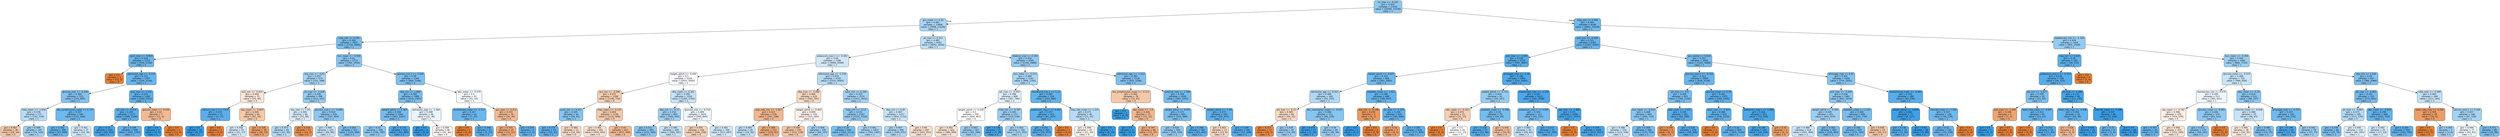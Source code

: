 digraph Tree {
node [shape=box, style="filled, rounded", color="black", fontname="helvetica"] ;
edge [fontname="helvetica"] ;
0 [label="inr_max <= -0.197\ngini = 0.425\nsamples = 21192\nvalue = [10260, 23230]\nclass = 1", fillcolor="#90c8f0"] ;
1 [label="gcs_motor <= 0.26\ngini = 0.461\nsamples = 13006\nvalue = [7408, 13126]\nclass = 1", fillcolor="#a9d4f4"] ;
0 -> 1 [labeldistance=2.5, labelangle=45, headlabel="True"] ;
2 [label="mbp_min <= 0.034\ngini = 0.368\nsamples = 3425\nvalue = [1316, 4090]\nclass = 1", fillcolor="#79bded"] ;
1 -> 2 ;
3 [label="spo2_max <= -9.903\ngini = 0.318\nsamples = 1712\nvalue = [534, 2156]\nclass = 1", fillcolor="#6ab5eb"] ;
2 -> 3 ;
4 [label="gini = 0.0\nsamples = 5\nvalue = [10, 0]\nclass = 0", fillcolor="#e58139"] ;
3 -> 4 ;
5 [label="admission_age <= -0.214\ngini = 0.315\nsamples = 1707\nvalue = [524, 2156]\nclass = 1", fillcolor="#69b5eb"] ;
3 -> 5 ;
6 [label="glucose_max <= -0.456\ngini = 0.394\nsamples = 523\nvalue = [224, 605]\nclass = 1", fillcolor="#82c1ef"] ;
5 -> 6 ;
7 [label="mbp_mean <= -1.058\ngini = 0.476\nsamples = 177\nvalue = [102, 159]\nclass = 1", fillcolor="#b8dcf6"] ;
6 -> 7 ;
8 [label="gini = 0.463\nsamples = 30\nvalue = [28, 16]\nclass = 0", fillcolor="#f4c9aa"] ;
7 -> 8 ;
9 [label="gini = 0.449\nsamples = 147\nvalue = [74, 143]\nclass = 1", fillcolor="#9fd0f2"] ;
7 -> 9 ;
10 [label="abs_lymphocytes_mean <= 0.137\ngini = 0.337\nsamples = 346\nvalue = [122, 446]\nclass = 1", fillcolor="#6fb8ec"] ;
6 -> 10 ;
11 [label="gini = 0.302\nsamples = 309\nvalue = [93, 408]\nclass = 1", fillcolor="#66b3eb"] ;
10 -> 11 ;
12 [label="gini = 0.491\nsamples = 37\nvalue = [29, 38]\nclass = 1", fillcolor="#d0e8f9"] ;
10 -> 12 ;
13 [label="po2_max <= 2.332\ngini = 0.272\nsamples = 1184\nvalue = [300, 1551]\nclass = 1", fillcolor="#5fb0ea"] ;
5 -> 13 ;
14 [label="ph_min <= -0.914\ngini = 0.265\nsamples = 1177\nvalue = [289, 1546]\nclass = 1", fillcolor="#5eafea"] ;
13 -> 14 ;
15 [label="gini = 0.14\nsamples = 229\nvalue = [29, 353]\nclass = 1", fillcolor="#49a5e7"] ;
14 -> 15 ;
16 [label="gini = 0.294\nsamples = 948\nvalue = [260, 1193]\nclass = 1", fillcolor="#64b2eb"] ;
14 -> 16 ;
17 [label="glucose_mean <= -0.059\ngini = 0.43\nsamples = 7\nvalue = [11, 5]\nclass = 0", fillcolor="#f1ba93"] ;
13 -> 17 ;
18 [label="gini = 0.0\nsamples = 3\nvalue = [0, 5]\nclass = 1", fillcolor="#399de5"] ;
17 -> 18 ;
19 [label="gini = 0.0\nsamples = 4\nvalue = [11, 0]\nclass = 0", fillcolor="#e58139"] ;
17 -> 19 ;
20 [label="bun_mean <= -0.566\ngini = 0.41\nsamples = 1713\nvalue = [782, 1934]\nclass = 1", fillcolor="#89c5f0"] ;
2 -> 20 ;
21 [label="sbp_max <= -0.83\ngini = 0.457\nsamples = 573\nvalue = [322, 588]\nclass = 1", fillcolor="#a5d3f3"] ;
20 -> 21 ;
22 [label="po2_min <= -0.825\ngini = 0.494\nsamples = 75\nvalue = [70, 56]\nclass = 0", fillcolor="#fae6d7"] ;
21 -> 22 ;
23 [label="calcium_max.1 <= 7.925\ngini = 0.255\nsamples = 11\nvalue = [3, 17]\nclass = 1", fillcolor="#5caeea"] ;
22 -> 23 ;
24 [label="gini = 0.0\nsamples = 10\nvalue = [0, 17]\nclass = 1", fillcolor="#399de5"] ;
23 -> 24 ;
25 [label="gini = 0.0\nsamples = 1\nvalue = [3, 0]\nclass = 0", fillcolor="#e58139"] ;
23 -> 25 ;
26 [label="sbp_mean <= -0.803\ngini = 0.465\nsamples = 64\nvalue = [67, 39]\nclass = 0", fillcolor="#f4caac"] ;
22 -> 26 ;
27 [label="gini = 0.492\nsamples = 25\nvalue = [21, 27]\nclass = 1", fillcolor="#d3e9f9"] ;
26 -> 27 ;
28 [label="gini = 0.328\nsamples = 39\nvalue = [46, 12]\nclass = 0", fillcolor="#eca26d"] ;
26 -> 28 ;
29 [label="ph_max <= -0.626\ngini = 0.436\nsamples = 498\nvalue = [252, 532]\nclass = 1", fillcolor="#97cbf1"] ;
21 -> 29 ;
30 [label="sbp_max <= 1.29\ngini = 0.494\nsamples = 80\nvalue = [55, 68]\nclass = 1", fillcolor="#d9ecfa"] ;
29 -> 30 ;
31 [label="gini = 0.473\nsamples = 69\nvalue = [41, 66]\nclass = 1", fillcolor="#b4daf5"] ;
30 -> 31 ;
32 [label="gini = 0.219\nsamples = 11\nvalue = [14, 2]\nclass = 0", fillcolor="#e99355"] ;
30 -> 32 ;
33 [label="glucose_max.2 <= -0.489\ngini = 0.418\nsamples = 418\nvalue = [197, 464]\nclass = 1", fillcolor="#8dc7f0"] ;
29 -> 33 ;
34 [label="gini = 0.487\nsamples = 107\nvalue = [69, 96]\nclass = 1", fillcolor="#c7e3f8"] ;
33 -> 34 ;
35 [label="gini = 0.383\nsamples = 311\nvalue = [128, 368]\nclass = 1", fillcolor="#7ebfee"] ;
33 -> 35 ;
36 [label="glucose_min.2 <= 2.028\ngini = 0.38\nsamples = 1140\nvalue = [460, 1346]\nclass = 1", fillcolor="#7dbeee"] ;
20 -> 36 ;
37 [label="dbp_min <= 1.869\ngini = 0.368\nsamples = 1088\nvalue = [419, 1303]\nclass = 1", fillcolor="#79bded"] ;
36 -> 37 ;
38 [label="weight_admit <= 0.365\ngini = 0.358\nsamples = 1042\nvalue = [387, 1267]\nclass = 1", fillcolor="#75bbed"] ;
37 -> 38 ;
39 [label="gini = 0.42\nsamples = 708\nvalue = [336, 782]\nclass = 1", fillcolor="#8ec7f0"] ;
38 -> 39 ;
40 [label="gini = 0.172\nsamples = 334\nvalue = [51, 485]\nclass = 1", fillcolor="#4ea7e8"] ;
38 -> 40 ;
41 [label="admission_age <= -1.564\ngini = 0.498\nsamples = 46\nvalue = [32, 36]\nclass = 1", fillcolor="#e9f4fc"] ;
37 -> 41 ;
42 [label="gini = 0.0\nsamples = 6\nvalue = [0, 6]\nclass = 1", fillcolor="#399de5"] ;
41 -> 42 ;
43 [label="gini = 0.499\nsamples = 40\nvalue = [32, 30]\nclass = 0", fillcolor="#fdf7f3"] ;
41 -> 43 ;
44 [label="wbc_mean <= -0.076\ngini = 0.5\nsamples = 52\nvalue = [41, 43]\nclass = 1", fillcolor="#f6fafe"] ;
36 -> 44 ;
45 [label="bicarbonate_mean <= -2.311\ngini = 0.327\nsamples = 22\nvalue = [7, 27]\nclass = 1", fillcolor="#6cb6ec"] ;
44 -> 45 ;
46 [label="gini = 0.0\nsamples = 1\nvalue = [2, 0]\nclass = 0", fillcolor="#e58139"] ;
45 -> 46 ;
47 [label="gini = 0.264\nsamples = 21\nvalue = [5, 27]\nclass = 1", fillcolor="#5eafea"] ;
45 -> 47 ;
48 [label="gcs_eyes <= 0.412\ngini = 0.435\nsamples = 30\nvalue = [34, 16]\nclass = 0", fillcolor="#f1bc96"] ;
44 -> 48 ;
49 [label="gini = 0.375\nsamples = 25\nvalue = [33, 11]\nclass = 0", fillcolor="#eeab7b"] ;
48 -> 49 ;
50 [label="gini = 0.278\nsamples = 5\nvalue = [1, 5]\nclass = 1", fillcolor="#61b1ea"] ;
48 -> 50 ;
51 [label="ph_max <= 0.152\ngini = 0.481\nsamples = 9581\nvalue = [6092, 9036]\nclass = 1", fillcolor="#bedff7"] ;
1 -> 51 ;
52 [label="potassium_max.1 <= -0.392\ngini = 0.49\nsamples = 7296\nvalue = [4948, 6548]\nclass = 1", fillcolor="#cfe7f9"] ;
51 -> 52 ;
53 [label="weight_admit <= -0.444\ngini = 0.5\nsamples = 3104\nvalue = [2415, 2505]\nclass = 1", fillcolor="#f8fbfe"] ;
52 -> 53 ;
54 [label="gcs_min <= -0.398\ngini = 0.472\nsamples = 1184\nvalue = [1146, 710]\nclass = 0", fillcolor="#f5cfb4"] ;
53 -> 54 ;
55 [label="pco2_min <= 0.311\ngini = 0.405\nsamples = 56\nvalue = [24, 61]\nclass = 1", fillcolor="#87c4ef"] ;
54 -> 55 ;
56 [label="gini = 0.274\nsamples = 43\nvalue = [10, 51]\nclass = 1", fillcolor="#60b0ea"] ;
55 -> 56 ;
57 [label="gini = 0.486\nsamples = 13\nvalue = [14, 10]\nclass = 0", fillcolor="#f8dbc6"] ;
55 -> 57 ;
58 [label="mbp_mean <= -0.235\ngini = 0.464\nsamples = 1128\nvalue = [1122, 649]\nclass = 0", fillcolor="#f4caac"] ;
54 -> 58 ;
59 [label="gini = 0.491\nsamples = 501\nvalue = [450, 343]\nclass = 0", fillcolor="#f9e1d0"] ;
58 -> 59 ;
60 [label="gini = 0.43\nsamples = 627\nvalue = [672, 306]\nclass = 0", fillcolor="#f1ba93"] ;
58 -> 60 ;
61 [label="dbp_mean <= 0.301\ngini = 0.485\nsamples = 1920\nvalue = [1269, 1795]\nclass = 1", fillcolor="#c5e2f7"] ;
53 -> 61 ;
62 [label="dbp_min <= -0.17\ngini = 0.452\nsamples = 895\nvalue = [500, 950]\nclass = 1", fillcolor="#a1d1f3"] ;
61 -> 62 ;
63 [label="gini = 0.411\nsamples = 495\nvalue = [232, 569]\nclass = 1", fillcolor="#8ac5f0"] ;
62 -> 63 ;
64 [label="gini = 0.485\nsamples = 400\nvalue = [268, 381]\nclass = 1", fillcolor="#c4e2f7"] ;
62 -> 64 ;
65 [label="glucose_max <= -0.754\ngini = 0.499\nsamples = 1025\nvalue = [769, 845]\nclass = 1", fillcolor="#edf6fd"] ;
61 -> 65 ;
66 [label="gini = 0.476\nsamples = 256\nvalue = [246, 158]\nclass = 0", fillcolor="#f6d2b8"] ;
65 -> 66 ;
67 [label="gini = 0.491\nsamples = 769\nvalue = [523, 687]\nclass = 1", fillcolor="#d0e8f9"] ;
65 -> 67 ;
68 [label="admission_age <= -1.159\ngini = 0.474\nsamples = 4192\nvalue = [2533, 4043]\nclass = 1", fillcolor="#b5daf5"] ;
52 -> 68 ;
69 [label="dbp_max <= -0.082\ngini = 0.484\nsamples = 618\nvalue = [562, 391]\nclass = 0", fillcolor="#f7d9c3"] ;
68 -> 69 ;
70 [label="resp_rate_min <= -1.057\ngini = 0.423\nsamples = 239\nvalue = [247, 108]\nclass = 0", fillcolor="#f0b890"] ;
69 -> 70 ;
71 [label="gini = 0.483\nsamples = 28\nvalue = [18, 26]\nclass = 1", fillcolor="#c2e1f7"] ;
70 -> 71 ;
72 [label="gini = 0.388\nsamples = 211\nvalue = [229, 82]\nclass = 0", fillcolor="#eeae80"] ;
70 -> 72 ;
73 [label="weight_admit <= 0.403\ngini = 0.499\nsamples = 379\nvalue = [315, 283]\nclass = 0", fillcolor="#fcf2eb"] ;
69 -> 73 ;
74 [label="gini = 0.459\nsamples = 235\nvalue = [231, 128]\nclass = 0", fillcolor="#f3c7a7"] ;
73 -> 74 ;
75 [label="gini = 0.456\nsamples = 144\nvalue = [84, 155]\nclass = 1", fillcolor="#a4d2f3"] ;
73 -> 75 ;
76 [label="spo2_min <= 0.268\ngini = 0.455\nsamples = 3574\nvalue = [1971, 3652]\nclass = 1", fillcolor="#a4d2f3"] ;
68 -> 76 ;
77 [label="mbp_min <= -0.13\ngini = 0.431\nsamples = 2347\nvalue = [1155, 2520]\nclass = 1", fillcolor="#94caf1"] ;
76 -> 77 ;
78 [label="gini = 0.37\nsamples = 944\nvalue = [362, 1113]\nclass = 1", fillcolor="#79bded"] ;
77 -> 78 ;
79 [label="gini = 0.461\nsamples = 1403\nvalue = [793, 1407]\nclass = 1", fillcolor="#a9d4f4"] ;
77 -> 79 ;
80 [label="dbp_min <= 0.85\ngini = 0.487\nsamples = 1227\nvalue = [816, 1132]\nclass = 1", fillcolor="#c8e4f8"] ;
76 -> 80 ;
81 [label="gini = 0.467\nsamples = 940\nvalue = [549, 931]\nclass = 1", fillcolor="#aed7f4"] ;
80 -> 81 ;
82 [label="gini = 0.49\nsamples = 287\nvalue = [267, 201]\nclass = 0", fillcolor="#f9e0ce"] ;
80 -> 82 ;
83 [label="totalco2_max <= 0.244\ngini = 0.432\nsamples = 2285\nvalue = [1144, 2488]\nclass = 1", fillcolor="#94caf1"] ;
51 -> 83 ;
84 [label="bun_mean <= -0.223\ngini = 0.464\nsamples = 1167\nvalue = [689, 1192]\nclass = 1", fillcolor="#abd6f4"] ;
83 -> 84 ;
85 [label="ptt_max <= -0.352\ngini = 0.496\nsamples = 808\nvalue = [587, 706]\nclass = 1", fillcolor="#deeefb"] ;
84 -> 85 ;
86 [label="weight_admit <= 0.228\ngini = 0.5\nsamples = 591\nvalue = [469, 467]\nclass = 0", fillcolor="#fffefe"] ;
85 -> 86 ;
87 [label="gini = 0.492\nsamples = 424\nvalue = [386, 299]\nclass = 0", fillcolor="#f9e3d2"] ;
86 -> 87 ;
88 [label="gini = 0.443\nsamples = 167\nvalue = [83, 168]\nclass = 1", fillcolor="#9bcdf2"] ;
86 -> 88 ;
89 [label="mbp_min <= -0.787\ngini = 0.443\nsamples = 217\nvalue = [118, 239]\nclass = 1", fillcolor="#9bcdf2"] ;
85 -> 89 ;
90 [label="gini = 0.136\nsamples = 25\nvalue = [3, 38]\nclass = 1", fillcolor="#49a5e7"] ;
89 -> 90 ;
91 [label="gini = 0.463\nsamples = 192\nvalue = [115, 201]\nclass = 1", fillcolor="#aad5f4"] ;
89 -> 91 ;
92 [label="hematocrit_min.1 <= 1.13\ngini = 0.287\nsamples = 359\nvalue = [102, 486]\nclass = 1", fillcolor="#63b2ea"] ;
84 -> 92 ;
93 [label="potassium_max.1 <= 4.443\ngini = 0.257\nsamples = 323\nvalue = [81, 453]\nclass = 1", fillcolor="#5cafea"] ;
92 -> 93 ;
94 [label="gini = 0.251\nsamples = 322\nvalue = [78, 453]\nclass = 1", fillcolor="#5baee9"] ;
93 -> 94 ;
95 [label="gini = 0.0\nsamples = 1\nvalue = [3, 0]\nclass = 0", fillcolor="#e58139"] ;
93 -> 95 ;
96 [label="resp_rate_mean <= 1.525\ngini = 0.475\nsamples = 36\nvalue = [21, 33]\nclass = 1", fillcolor="#b7dbf6"] ;
92 -> 96 ;
97 [label="gini = 0.499\nsamples = 29\nvalue = [21, 19]\nclass = 0", fillcolor="#fdf3ec"] ;
96 -> 97 ;
98 [label="gini = 0.0\nsamples = 7\nvalue = [0, 14]\nclass = 1", fillcolor="#399de5"] ;
96 -> 98 ;
99 [label="admission_age <= -1.512\ngini = 0.385\nsamples = 1118\nvalue = [455, 1296]\nclass = 1", fillcolor="#7fbfee"] ;
83 -> 99 ;
100 [label="abs_lymphocytes_mean <= -0.121\ngini = 0.462\nsamples = 78\nvalue = [72, 41]\nclass = 0", fillcolor="#f4c9aa"] ;
99 -> 100 ;
101 [label="gini = 0.0\nsamples = 5\nvalue = [0, 9]\nclass = 1", fillcolor="#399de5"] ;
100 -> 101 ;
102 [label="sbp_mean <= -1.0\ngini = 0.426\nsamples = 73\nvalue = [72, 32]\nclass = 0", fillcolor="#f1b991"] ;
100 -> 102 ;
103 [label="gini = 0.0\nsamples = 5\nvalue = [0, 5]\nclass = 1", fillcolor="#399de5"] ;
102 -> 103 ;
104 [label="gini = 0.397\nsamples = 68\nvalue = [72, 27]\nclass = 0", fillcolor="#efb083"] ;
102 -> 104 ;
105 [label="totalco2_max <= 1.588\ngini = 0.358\nsamples = 1040\nvalue = [383, 1255]\nclass = 1", fillcolor="#75bbed"] ;
99 -> 105 ;
106 [label="weight_admit <= 0.025\ngini = 0.375\nsamples = 843\nvalue = [333, 998]\nclass = 1", fillcolor="#7bbeee"] ;
105 -> 106 ;
107 [label="gini = 0.428\nsamples = 500\nvalue = [250, 556]\nclass = 1", fillcolor="#92c9f1"] ;
106 -> 107 ;
108 [label="gini = 0.266\nsamples = 343\nvalue = [83, 442]\nclass = 1", fillcolor="#5eafea"] ;
106 -> 108 ;
109 [label="weight_admit <= -1.44\ngini = 0.273\nsamples = 197\nvalue = [50, 257]\nclass = 1", fillcolor="#60b0ea"] ;
105 -> 109 ;
110 [label="gini = 0.483\nsamples = 13\nvalue = [13, 9]\nclass = 0", fillcolor="#f7d8c2"] ;
109 -> 110 ;
111 [label="gini = 0.226\nsamples = 184\nvalue = [37, 248]\nclass = 1", fillcolor="#57ace9"] ;
109 -> 111 ;
112 [label="mbp_min <= 0.399\ngini = 0.343\nsamples = 8186\nvalue = [2852, 10104]\nclass = 1", fillcolor="#71b9ec"] ;
0 -> 112 [labeldistance=2.5, labelangle=-45, headlabel="False"] ;
113 [label="po2_min <= -0.199\ngini = 0.311\nsamples = 6362\nvalue = [1947, 8165]\nclass = 1", fillcolor="#68b4eb"] ;
112 -> 113 ;
114 [label="po2_max <= -1.083\ngini = 0.239\nsamples = 2712\nvalue = [595, 3697]\nclass = 1", fillcolor="#59ade9"] ;
113 -> 114 ;
115 [label="weight_admit <= -0.837\ngini = 0.343\nsamples = 808\nvalue = [283, 1002]\nclass = 1", fillcolor="#71b9ec"] ;
114 -> 115 ;
116 [label="admission_age <= -0.021\ngini = 0.469\nsamples = 160\nvalue = [93, 155]\nclass = 1", fillcolor="#b0d8f5"] ;
115 -> 116 ;
117 [label="ptt_max <= -0.23\ngini = 0.485\nsamples = 49\nvalue = [44, 31]\nclass = 0", fillcolor="#f7dac4"] ;
116 -> 117 ;
118 [label="gini = 0.117\nsamples = 17\nvalue = [30, 2]\nclass = 0", fillcolor="#e78946"] ;
117 -> 118 ;
119 [label="gini = 0.439\nsamples = 32\nvalue = [14, 29]\nclass = 1", fillcolor="#99ccf2"] ;
117 -> 119 ;
120 [label="abs_neutrophils_mean <= -0.672\ngini = 0.406\nsamples = 111\nvalue = [49, 124]\nclass = 1", fillcolor="#87c4ef"] ;
116 -> 120 ;
121 [label="gini = 0.074\nsamples = 17\nvalue = [1, 25]\nclass = 1", fillcolor="#41a1e6"] ;
120 -> 121 ;
122 [label="gini = 0.44\nsamples = 94\nvalue = [48, 99]\nclass = 1", fillcolor="#99cdf2"] ;
120 -> 122 ;
123 [label="platelets_mean <= -1.911\ngini = 0.299\nsamples = 648\nvalue = [190, 847]\nclass = 1", fillcolor="#65b3eb"] ;
115 -> 123 ;
124 [label="sbp_min <= 0.148\ngini = 0.278\nsamples = 3\nvalue = [5, 1]\nclass = 0", fillcolor="#ea9a61"] ;
123 -> 124 ;
125 [label="gini = 0.0\nsamples = 1\nvalue = [0, 1]\nclass = 1", fillcolor="#399de5"] ;
124 -> 125 ;
126 [label="gini = 0.0\nsamples = 2\nvalue = [5, 0]\nclass = 0", fillcolor="#e58139"] ;
124 -> 126 ;
127 [label="ph_max <= -5.375\ngini = 0.294\nsamples = 645\nvalue = [185, 846]\nclass = 1", fillcolor="#64b2eb"] ;
123 -> 127 ;
128 [label="gini = 0.32\nsamples = 7\nvalue = [8, 2]\nclass = 0", fillcolor="#eca06a"] ;
127 -> 128 ;
129 [label="gini = 0.287\nsamples = 638\nvalue = [177, 844]\nclass = 1", fillcolor="#63b2ea"] ;
127 -> 129 ;
130 [label="aniongap_max <= -1.16\ngini = 0.186\nsamples = 1904\nvalue = [312, 2695]\nclass = 1", fillcolor="#50a8e8"] ;
114 -> 130 ;
131 [label="weight_admit <= -0.725\ngini = 0.434\nsamples = 91\nvalue = [50, 107]\nclass = 1", fillcolor="#96cbf1"] ;
130 -> 131 ;
132 [label="wbc_mean <= -0.315\ngini = 0.472\nsamples = 21\nvalue = [21, 13]\nclass = 0", fillcolor="#f5cfb4"] ;
131 -> 132 ;
133 [label="gini = 0.0\nsamples = 5\nvalue = [8, 0]\nclass = 0", fillcolor="#e58139"] ;
132 -> 133 ;
134 [label="gini = 0.5\nsamples = 16\nvalue = [13, 13]\nclass = 0", fillcolor="#ffffff"] ;
132 -> 134 ;
135 [label="platelets_mean <= -0.266\ngini = 0.36\nsamples = 70\nvalue = [29, 94]\nclass = 1", fillcolor="#76bbed"] ;
131 -> 135 ;
136 [label="gini = 0.228\nsamples = 57\nvalue = [13, 86]\nclass = 1", fillcolor="#57ace9"] ;
135 -> 136 ;
137 [label="gini = 0.444\nsamples = 13\nvalue = [16, 8]\nclass = 0", fillcolor="#f2c09c"] ;
135 -> 137 ;
138 [label="baseexcess_max <= -2.344\ngini = 0.167\nsamples = 1813\nvalue = [262, 2588]\nclass = 1", fillcolor="#4da7e8"] ;
130 -> 138 ;
139 [label="potassium_max.1 <= 0.085\ngini = 0.354\nsamples = 117\nvalue = [45, 151]\nclass = 1", fillcolor="#74baed"] ;
138 -> 139 ;
140 [label="gini = 0.483\nsamples = 45\nvalue = [29, 42]\nclass = 1", fillcolor="#c2e1f7"] ;
139 -> 140 ;
141 [label="gini = 0.223\nsamples = 72\nvalue = [16, 109]\nclass = 1", fillcolor="#56abe9"] ;
139 -> 141 ;
142 [label="sbp_max <= -2.686\ngini = 0.15\nsamples = 1696\nvalue = [217, 2437]\nclass = 1", fillcolor="#4ba6e7"] ;
138 -> 142 ;
143 [label="gini = 0.0\nsamples = 2\nvalue = [2, 0]\nclass = 0", fillcolor="#e58139"] ;
142 -> 143 ;
144 [label="gini = 0.149\nsamples = 1694\nvalue = [215, 2437]\nclass = 1", fillcolor="#4aa6e7"] ;
142 -> 144 ;
145 [label="gcs_verbal <= 0.618\ngini = 0.357\nsamples = 3650\nvalue = [1352, 4468]\nclass = 1", fillcolor="#75bbed"] ;
113 -> 145 ;
146 [label="glucose_max.2 <= -0.354\ngini = 0.313\nsamples = 2000\nvalue = [618, 2558]\nclass = 1", fillcolor="#69b5eb"] ;
145 -> 146 ;
147 [label="ptt_max <= -0.0\ngini = 0.366\nsamples = 925\nvalue = [349, 1100]\nclass = 1", fillcolor="#78bced"] ;
146 -> 147 ;
148 [label="bun_mean <= -0.615\ngini = 0.408\nsamples = 644\nvalue = [284, 710]\nclass = 1", fillcolor="#88c4ef"] ;
147 -> 148 ;
149 [label="gini = 0.488\nsamples = 154\nvalue = [114, 156]\nclass = 1", fillcolor="#cae5f8"] ;
148 -> 149 ;
150 [label="gini = 0.359\nsamples = 490\nvalue = [170, 554]\nclass = 1", fillcolor="#76bbed"] ;
148 -> 150 ;
151 [label="sbp_mean <= -2.073\ngini = 0.245\nsamples = 281\nvalue = [65, 390]\nclass = 1", fillcolor="#5aade9"] ;
147 -> 151 ;
152 [label="gini = 0.245\nsamples = 3\nvalue = [6, 1]\nclass = 0", fillcolor="#e9965a"] ;
151 -> 152 ;
153 [label="gini = 0.229\nsamples = 278\nvalue = [59, 389]\nclass = 1", fillcolor="#57ace9"] ;
151 -> 153 ;
154 [label="glucose_mean <= 0.79\ngini = 0.263\nsamples = 1075\nvalue = [269, 1458]\nclass = 1", fillcolor="#5eafea"] ;
146 -> 154 ;
155 [label="spo2_max <= -2.923\ngini = 0.286\nsamples = 852\nvalue = [236, 1129]\nclass = 1", fillcolor="#62b1ea"] ;
154 -> 155 ;
156 [label="gini = 0.0\nsamples = 3\nvalue = [7, 0]\nclass = 0", fillcolor="#e58139"] ;
155 -> 156 ;
157 [label="gini = 0.28\nsamples = 849\nvalue = [229, 1129]\nclass = 1", fillcolor="#61b1ea"] ;
155 -> 157 ;
158 [label="potassium_max.1 <= 3.488\ngini = 0.166\nsamples = 223\nvalue = [33, 329]\nclass = 1", fillcolor="#4da7e8"] ;
154 -> 158 ;
159 [label="gini = 0.149\nsamples = 220\nvalue = [29, 328]\nclass = 1", fillcolor="#4ba6e7"] ;
158 -> 159 ;
160 [label="gini = 0.32\nsamples = 3\nvalue = [4, 1]\nclass = 0", fillcolor="#eca06a"] ;
158 -> 160 ;
161 [label="aniongap_max <= 0.61\ngini = 0.401\nsamples = 1650\nvalue = [734, 1910]\nclass = 1", fillcolor="#85c3ef"] ;
145 -> 161 ;
162 [label="po2_max <= -0.204\ngini = 0.416\nsamples = 1461\nvalue = [692, 1654]\nclass = 1", fillcolor="#8cc6f0"] ;
161 -> 162 ;
163 [label="weight_admit <= -0.184\ngini = 0.445\nsamples = 821\nvalue = [441, 876]\nclass = 1", fillcolor="#9dcef2"] ;
162 -> 163 ;
164 [label="gini = 0.489\nsamples = 414\nvalue = [291, 394]\nclass = 1", fillcolor="#cbe5f8"] ;
163 -> 164 ;
165 [label="gini = 0.362\nsamples = 407\nvalue = [150, 482]\nclass = 1", fillcolor="#77bbed"] ;
163 -> 165 ;
166 [label="platelets_mean <= 1.255\ngini = 0.369\nsamples = 640\nvalue = [251, 778]\nclass = 1", fillcolor="#79bded"] ;
162 -> 166 ;
167 [label="gini = 0.356\nsamples = 625\nvalue = [231, 767]\nclass = 1", fillcolor="#75bbed"] ;
166 -> 167 ;
168 [label="gini = 0.458\nsamples = 15\nvalue = [20, 11]\nclass = 0", fillcolor="#f3c6a6"] ;
166 -> 168 ;
169 [label="temperature_mean <= -0.481\ngini = 0.242\nsamples = 189\nvalue = [42, 256]\nclass = 1", fillcolor="#59ade9"] ;
161 -> 169 ;
170 [label="weight_admit <= -0.694\ngini = 0.064\nsamples = 71\nvalue = [4, 117]\nclass = 1", fillcolor="#40a0e6"] ;
169 -> 170 ;
171 [label="gini = 0.236\nsamples = 13\nvalue = [3, 19]\nclass = 1", fillcolor="#58ace9"] ;
170 -> 171 ;
172 [label="gini = 0.02\nsamples = 58\nvalue = [1, 98]\nclass = 1", fillcolor="#3b9ee5"] ;
170 -> 172 ;
173 [label="chloride_mean <= 1.384\ngini = 0.337\nsamples = 118\nvalue = [38, 139]\nclass = 1", fillcolor="#6fb8ec"] ;
169 -> 173 ;
174 [label="gini = 0.31\nsamples = 114\nvalue = [33, 139]\nclass = 1", fillcolor="#68b4eb"] ;
173 -> 174 ;
175 [label="gini = 0.0\nsamples = 4\nvalue = [5, 0]\nclass = 0", fillcolor="#e58139"] ;
173 -> 175 ;
176 [label="baseexcess_min <= -1.144\ngini = 0.434\nsamples = 1824\nvalue = [905, 1939]\nclass = 1", fillcolor="#95cbf1"] ;
112 -> 176 ;
177 [label="mbp_min <= 2.424\ngini = 0.26\nsamples = 162\nvalue = [39, 215]\nclass = 1", fillcolor="#5dafea"] ;
176 -> 177 ;
178 [label="potassium_max.1 <= -0.154\ngini = 0.236\nsamples = 158\nvalue = [34, 215]\nclass = 1", fillcolor="#58ace9"] ;
177 -> 178 ;
179 [label="ptt_min <= -0.677\ngini = 0.378\nsamples = 59\nvalue = [22, 65]\nclass = 1", fillcolor="#7cbeee"] ;
178 -> 179 ;
180 [label="po2_max <= -1.344\ngini = 0.346\nsamples = 5\nvalue = [7, 2]\nclass = 0", fillcolor="#eca572"] ;
179 -> 180 ;
181 [label="gini = 0.0\nsamples = 1\nvalue = [0, 2]\nclass = 1", fillcolor="#399de5"] ;
180 -> 181 ;
182 [label="gini = 0.0\nsamples = 4\nvalue = [7, 0]\nclass = 0", fillcolor="#e58139"] ;
180 -> 182 ;
183 [label="heart_rate_mean <= -0.897\ngini = 0.311\nsamples = 54\nvalue = [15, 63]\nclass = 1", fillcolor="#68b4eb"] ;
179 -> 183 ;
184 [label="gini = 0.0\nsamples = 2\nvalue = [4, 0]\nclass = 0", fillcolor="#e58139"] ;
183 -> 184 ;
185 [label="gini = 0.253\nsamples = 52\nvalue = [11, 63]\nclass = 1", fillcolor="#5caeea"] ;
183 -> 185 ;
186 [label="ph_min <= -1.886\ngini = 0.137\nsamples = 99\nvalue = [12, 150]\nclass = 1", fillcolor="#49a5e7"] ;
178 -> 186 ;
187 [label="heart_rate_max <= -0.436\ngini = 0.293\nsamples = 33\nvalue = [10, 46]\nclass = 1", fillcolor="#64b2eb"] ;
186 -> 187 ;
188 [label="gini = 0.426\nsamples = 8\nvalue = [9, 4]\nclass = 0", fillcolor="#f1b991"] ;
187 -> 188 ;
189 [label="gini = 0.045\nsamples = 25\nvalue = [1, 42]\nclass = 1", fillcolor="#3e9fe6"] ;
187 -> 189 ;
190 [label="chloride_mean <= -1.288\ngini = 0.037\nsamples = 66\nvalue = [2, 104]\nclass = 1", fillcolor="#3d9fe6"] ;
186 -> 190 ;
191 [label="gini = 0.32\nsamples = 6\nvalue = [2, 8]\nclass = 1", fillcolor="#6ab6ec"] ;
190 -> 191 ;
192 [label="gini = 0.0\nsamples = 60\nvalue = [0, 96]\nclass = 1", fillcolor="#399de5"] ;
190 -> 192 ;
193 [label="gini = 0.0\nsamples = 4\nvalue = [5, 0]\nclass = 0", fillcolor="#e58139"] ;
177 -> 193 ;
194 [label="bun_mean <= -0.394\ngini = 0.445\nsamples = 1662\nvalue = [866, 1724]\nclass = 1", fillcolor="#9ccef2"] ;
176 -> 194 ;
195 [label="glucose_mean <= -0.074\ngini = 0.488\nsamples = 725\nvalue = [480, 658]\nclass = 1", fillcolor="#c9e4f8"] ;
194 -> 195 ;
196 [label="baseexcess_min <= 0.479\ngini = 0.499\nsamples = 513\nvalue = [382, 421]\nclass = 1", fillcolor="#edf6fd"] ;
195 -> 196 ;
197 [label="sbp_mean <= -0.782\ngini = 0.498\nsamples = 378\nvalue = [319, 279]\nclass = 0", fillcolor="#fcefe6"] ;
196 -> 197 ;
198 [label="gini = 0.307\nsamples = 25\nvalue = [7, 30]\nclass = 1", fillcolor="#67b4eb"] ;
197 -> 198 ;
199 [label="gini = 0.494\nsamples = 353\nvalue = [312, 249]\nclass = 0", fillcolor="#fae6d7"] ;
197 -> 199 ;
200 [label="glucose_mean <= -0.083\ngini = 0.426\nsamples = 135\nvalue = [63, 142]\nclass = 1", fillcolor="#91c8f1"] ;
196 -> 200 ;
201 [label="gini = 0.412\nsamples = 133\nvalue = [58, 142]\nclass = 1", fillcolor="#8ac5f0"] ;
200 -> 201 ;
202 [label="gini = 0.0\nsamples = 2\nvalue = [5, 0]\nclass = 0", fillcolor="#e58139"] ;
200 -> 202 ;
203 [label="wbc_mean <= -0.34\ngini = 0.414\nsamples = 212\nvalue = [98, 237]\nclass = 1", fillcolor="#8bc6f0"] ;
195 -> 203 ;
204 [label="chloride_mean <= -0.058\ngini = 0.488\nsamples = 70\nvalue = [49, 67]\nclass = 1", fillcolor="#cae5f8"] ;
203 -> 204 ;
205 [label="gini = 0.496\nsamples = 38\nvalue = [36, 30]\nclass = 0", fillcolor="#fbeade"] ;
204 -> 205 ;
206 [label="gini = 0.385\nsamples = 32\nvalue = [13, 37]\nclass = 1", fillcolor="#7fbfee"] ;
204 -> 206 ;
207 [label="aniongap_max <= -0.373\ngini = 0.347\nsamples = 142\nvalue = [49, 170]\nclass = 1", fillcolor="#72b9ec"] ;
203 -> 207 ;
208 [label="gini = 0.199\nsamples = 64\nvalue = [12, 95]\nclass = 1", fillcolor="#52a9e8"] ;
207 -> 208 ;
209 [label="gini = 0.442\nsamples = 78\nvalue = [37, 75]\nclass = 1", fillcolor="#9bcdf2"] ;
207 -> 209 ;
210 [label="sbp_min <= 1.549\ngini = 0.39\nsamples = 937\nvalue = [386, 1066]\nclass = 1", fillcolor="#81c0ee"] ;
194 -> 210 ;
211 [label="ptt_max <= -0.401\ngini = 0.357\nsamples = 753\nvalue = [273, 901]\nclass = 1", fillcolor="#75bbed"] ;
210 -> 211 ;
212 [label="ph_max <= -0.003\ngini = 0.473\nsamples = 185\nvalue = [111, 179]\nclass = 1", fillcolor="#b4daf5"] ;
211 -> 212 ;
213 [label="gini = 0.378\nsamples = 66\nvalue = [25, 74]\nclass = 1", fillcolor="#7cbeee"] ;
212 -> 213 ;
214 [label="gini = 0.495\nsamples = 119\nvalue = [86, 105]\nclass = 1", fillcolor="#dbedfa"] ;
212 -> 214 ;
215 [label="wbc_mean <= -0.805\ngini = 0.299\nsamples = 568\nvalue = [162, 722]\nclass = 1", fillcolor="#65b3eb"] ;
211 -> 215 ;
216 [label="gini = 0.492\nsamples = 25\nvalue = [17, 22]\nclass = 1", fillcolor="#d2e9f9"] ;
215 -> 216 ;
217 [label="gini = 0.284\nsamples = 543\nvalue = [145, 700]\nclass = 1", fillcolor="#62b1ea"] ;
215 -> 217 ;
218 [label="mbp_max <= -0.389\ngini = 0.483\nsamples = 184\nvalue = [113, 165]\nclass = 1", fillcolor="#c1e0f7"] ;
210 -> 218 ;
219 [label="heart_rate_max <= -0.265\ngini = 0.305\nsamples = 18\nvalue = [26, 6]\nclass = 0", fillcolor="#eb9e67"] ;
218 -> 219 ;
220 [label="gini = 0.0\nsamples = 11\nvalue = [23, 0]\nclass = 0", fillcolor="#e58139"] ;
219 -> 220 ;
221 [label="gini = 0.444\nsamples = 7\nvalue = [3, 6]\nclass = 1", fillcolor="#9ccef2"] ;
219 -> 221 ;
222 [label="calcium_max.1 <= 0.149\ngini = 0.457\nsamples = 166\nvalue = [87, 159]\nclass = 1", fillcolor="#a5d3f3"] ;
218 -> 222 ;
223 [label="gini = 0.499\nsamples = 77\nvalue = [55, 61]\nclass = 1", fillcolor="#ecf5fc"] ;
222 -> 223 ;
224 [label="gini = 0.371\nsamples = 89\nvalue = [32, 98]\nclass = 1", fillcolor="#7abded"] ;
222 -> 224 ;
}